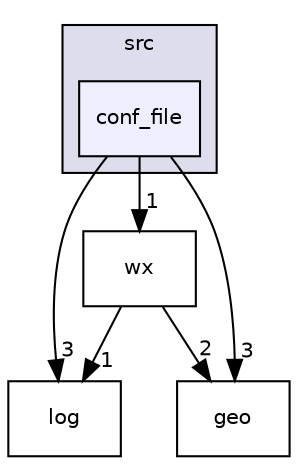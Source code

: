 digraph "src/conf_file" {
  compound=true
  node [ fontsize="10", fontname="Helvetica"];
  edge [ labelfontsize="10", labelfontname="Helvetica"];
  subgraph clusterdir_68267d1309a1af8e8297ef4c3efbcdba {
    graph [ bgcolor="#ddddee", pencolor="black", label="src" fontname="Helvetica", fontsize="10", URL="dir_68267d1309a1af8e8297ef4c3efbcdba.html"]
  dir_dd2a437db4d478662cbd48329f3d2055 [shape=box, label="conf_file", style="filled", fillcolor="#eeeeff", pencolor="black", URL="dir_dd2a437db4d478662cbd48329f3d2055.html"];
  }
  dir_95ab67527b0b256dfffd5d6511b2e78f [shape=box label="wx" URL="dir_95ab67527b0b256dfffd5d6511b2e78f.html"];
  dir_2241064965c8d9ca993f08b926076f7d [shape=box label="log" URL="dir_2241064965c8d9ca993f08b926076f7d.html"];
  dir_b919d449df95dbe7854299847587d1c3 [shape=box label="geo" URL="dir_b919d449df95dbe7854299847587d1c3.html"];
  dir_95ab67527b0b256dfffd5d6511b2e78f->dir_2241064965c8d9ca993f08b926076f7d [headlabel="1", labeldistance=1.5 headhref="dir_000008_000006.html"];
  dir_95ab67527b0b256dfffd5d6511b2e78f->dir_b919d449df95dbe7854299847587d1c3 [headlabel="2", labeldistance=1.5 headhref="dir_000008_000002.html"];
  dir_dd2a437db4d478662cbd48329f3d2055->dir_95ab67527b0b256dfffd5d6511b2e78f [headlabel="1", labeldistance=1.5 headhref="dir_000001_000008.html"];
  dir_dd2a437db4d478662cbd48329f3d2055->dir_2241064965c8d9ca993f08b926076f7d [headlabel="3", labeldistance=1.5 headhref="dir_000001_000006.html"];
  dir_dd2a437db4d478662cbd48329f3d2055->dir_b919d449df95dbe7854299847587d1c3 [headlabel="3", labeldistance=1.5 headhref="dir_000001_000002.html"];
}
